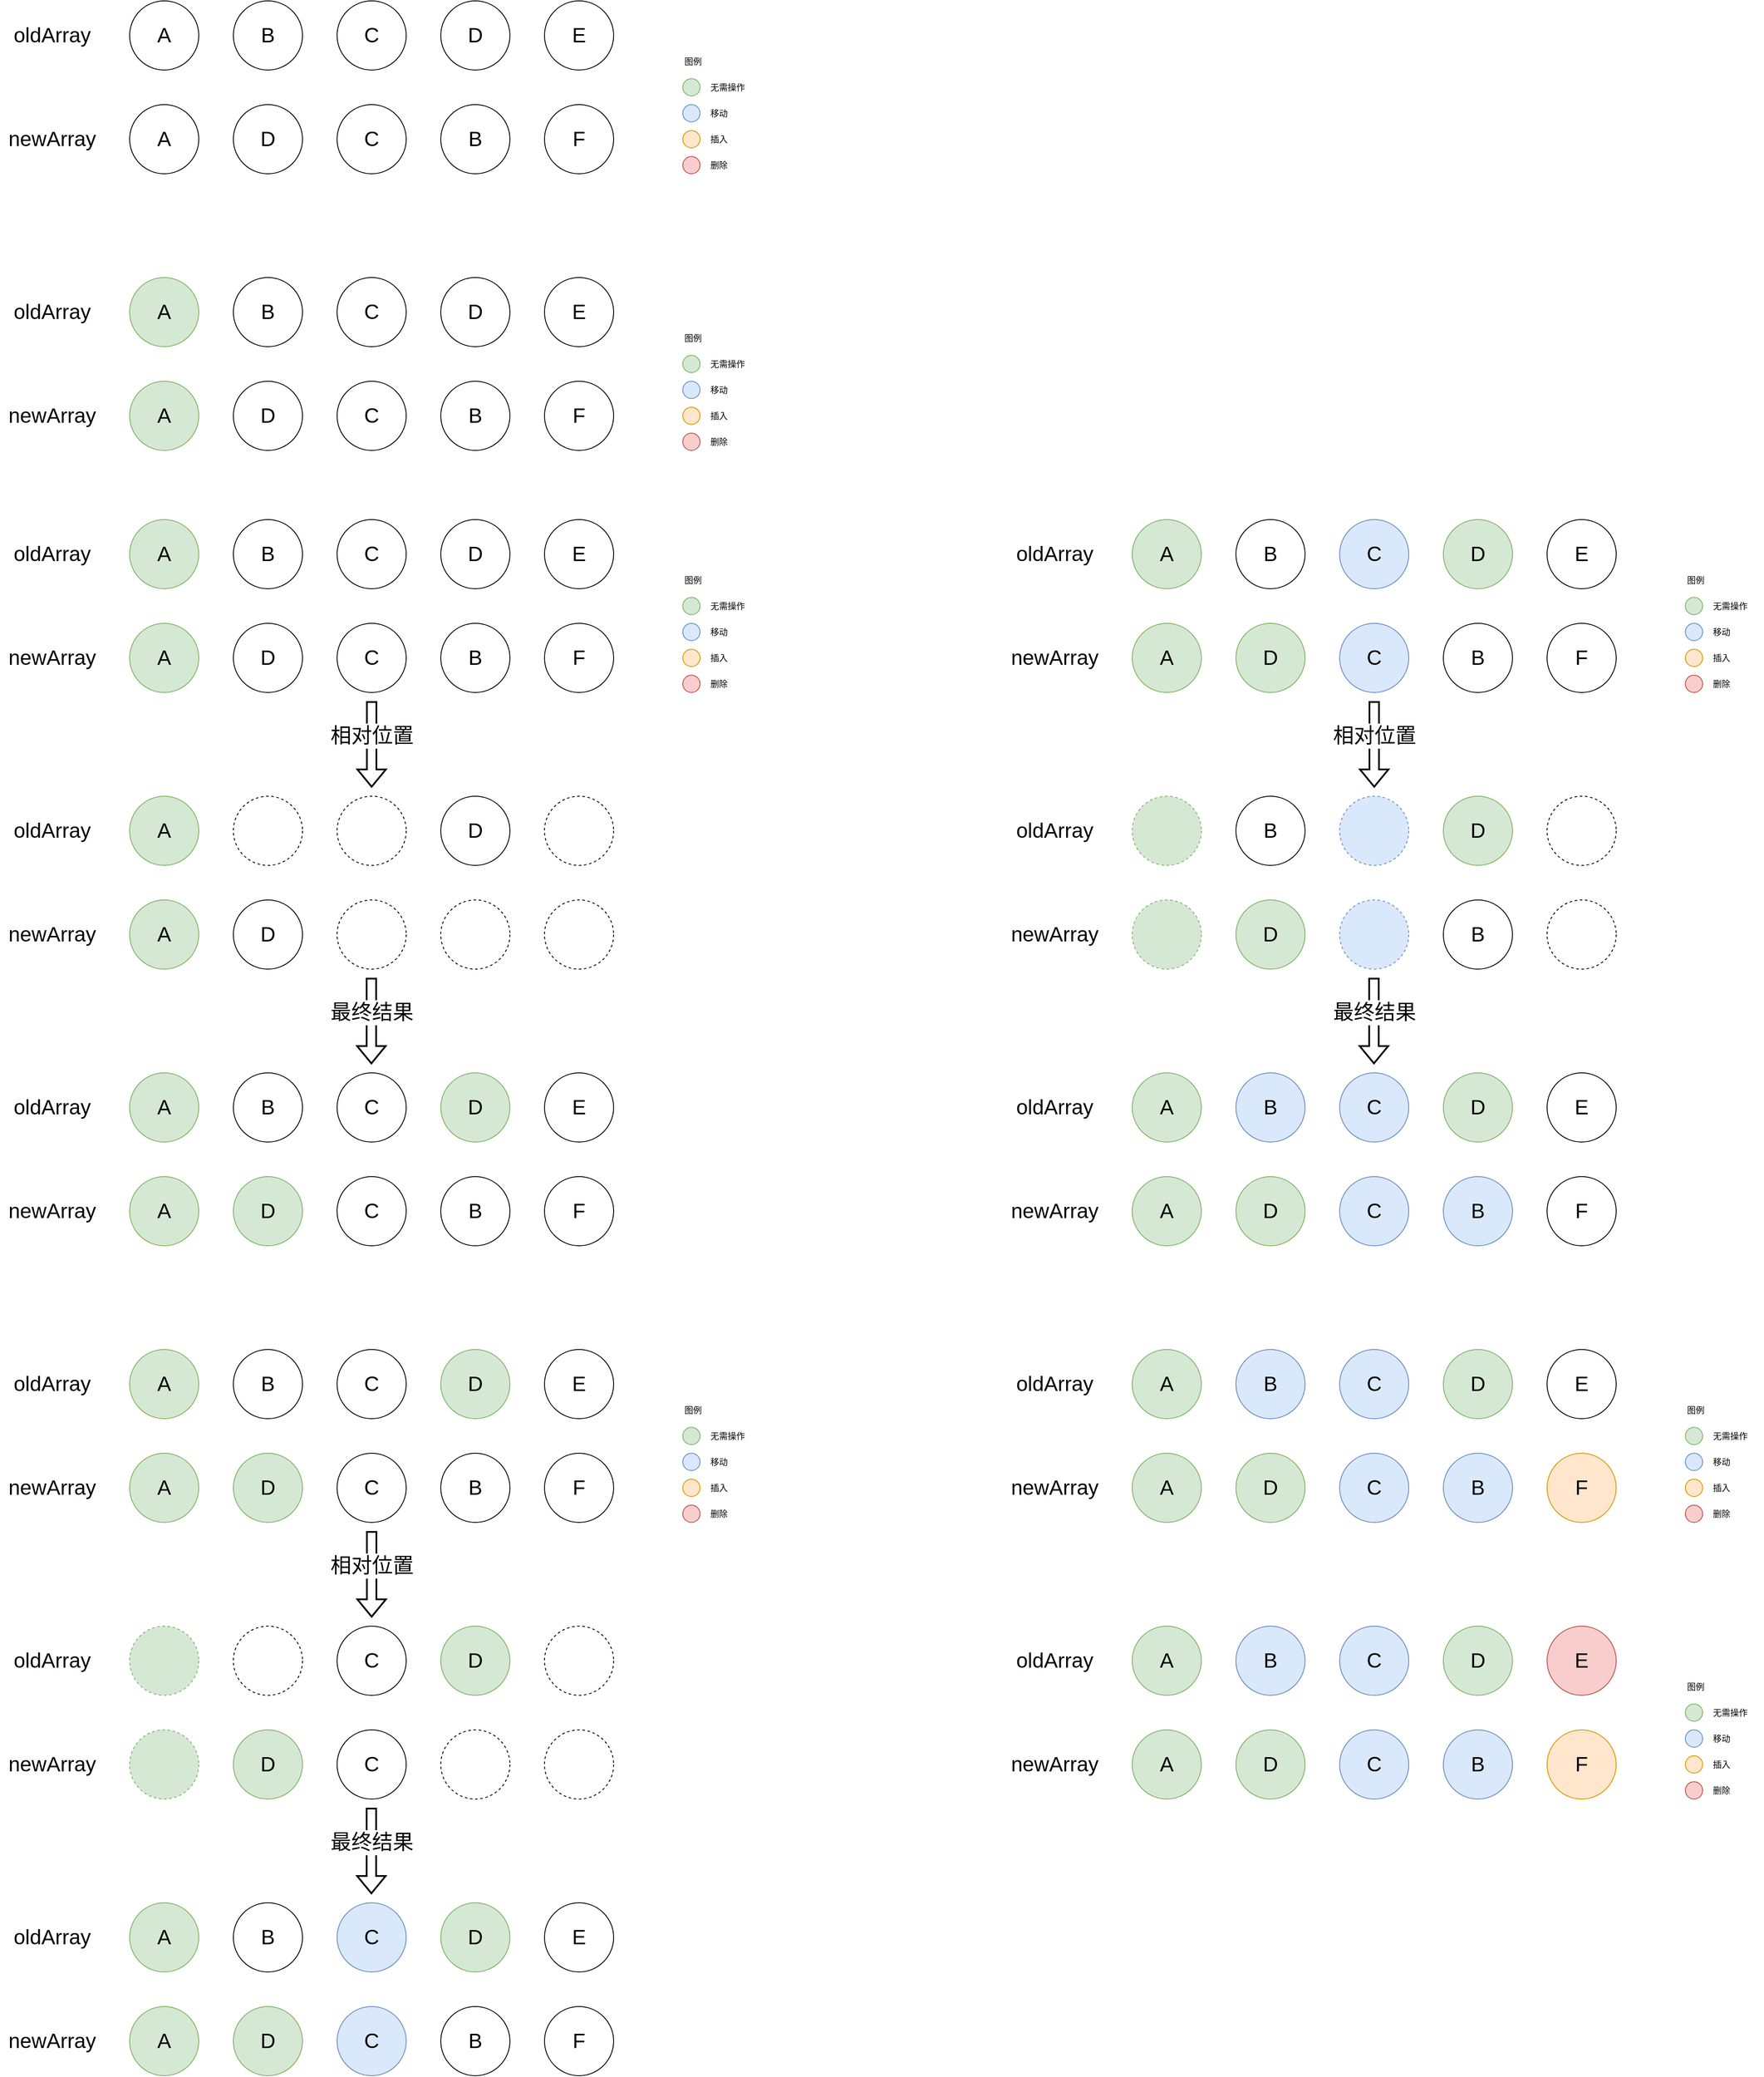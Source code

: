 <mxfile version="17.4.0" type="github">
  <diagram id="56rZmKUrKlHYK3YhyHMU" name="Page-1">
    <mxGraphModel dx="2156" dy="1389" grid="1" gridSize="10" guides="1" tooltips="1" connect="1" arrows="1" fold="1" page="1" pageScale="1" pageWidth="2339" pageHeight="3300" math="0" shadow="0">
      <root>
        <mxCell id="0" />
        <mxCell id="1" parent="0" />
        <mxCell id="DAJft8NeWxyAzrpdu8we-1" value="A" style="ellipse;whiteSpace=wrap;html=1;aspect=fixed;fontSize=24;" vertex="1" parent="1">
          <mxGeometry x="200" y="80" width="80" height="80" as="geometry" />
        </mxCell>
        <mxCell id="DAJft8NeWxyAzrpdu8we-7" value="B" style="ellipse;whiteSpace=wrap;html=1;aspect=fixed;fontSize=24;" vertex="1" parent="1">
          <mxGeometry x="320" y="80" width="80" height="80" as="geometry" />
        </mxCell>
        <mxCell id="DAJft8NeWxyAzrpdu8we-8" value="C" style="ellipse;whiteSpace=wrap;html=1;aspect=fixed;fontSize=24;" vertex="1" parent="1">
          <mxGeometry x="440" y="80" width="80" height="80" as="geometry" />
        </mxCell>
        <mxCell id="DAJft8NeWxyAzrpdu8we-9" value="D" style="ellipse;whiteSpace=wrap;html=1;aspect=fixed;fontSize=24;" vertex="1" parent="1">
          <mxGeometry x="560" y="80" width="80" height="80" as="geometry" />
        </mxCell>
        <mxCell id="DAJft8NeWxyAzrpdu8we-10" value="E" style="ellipse;whiteSpace=wrap;html=1;aspect=fixed;fontSize=24;" vertex="1" parent="1">
          <mxGeometry x="680" y="80" width="80" height="80" as="geometry" />
        </mxCell>
        <mxCell id="DAJft8NeWxyAzrpdu8we-18" value="A" style="ellipse;whiteSpace=wrap;html=1;aspect=fixed;fontSize=24;" vertex="1" parent="1">
          <mxGeometry x="200" y="200" width="80" height="80" as="geometry" />
        </mxCell>
        <mxCell id="DAJft8NeWxyAzrpdu8we-19" value="D" style="ellipse;whiteSpace=wrap;html=1;aspect=fixed;fontSize=24;" vertex="1" parent="1">
          <mxGeometry x="320" y="200" width="80" height="80" as="geometry" />
        </mxCell>
        <mxCell id="DAJft8NeWxyAzrpdu8we-20" value="C" style="ellipse;whiteSpace=wrap;html=1;aspect=fixed;fontSize=24;" vertex="1" parent="1">
          <mxGeometry x="440" y="200" width="80" height="80" as="geometry" />
        </mxCell>
        <mxCell id="DAJft8NeWxyAzrpdu8we-21" value="B" style="ellipse;whiteSpace=wrap;html=1;aspect=fixed;fontSize=24;" vertex="1" parent="1">
          <mxGeometry x="560" y="200" width="80" height="80" as="geometry" />
        </mxCell>
        <mxCell id="DAJft8NeWxyAzrpdu8we-22" value="F" style="ellipse;whiteSpace=wrap;html=1;aspect=fixed;fontSize=24;" vertex="1" parent="1">
          <mxGeometry x="680" y="200" width="80" height="80" as="geometry" />
        </mxCell>
        <mxCell id="DAJft8NeWxyAzrpdu8we-24" value="oldArray" style="text;html=1;align=center;verticalAlign=middle;resizable=0;points=[];autosize=1;strokeColor=none;fillColor=none;fontSize=24;" vertex="1" parent="1">
          <mxGeometry x="60" y="105" width="100" height="30" as="geometry" />
        </mxCell>
        <mxCell id="DAJft8NeWxyAzrpdu8we-26" value="newArray" style="text;html=1;align=center;verticalAlign=middle;resizable=0;points=[];autosize=1;strokeColor=none;fillColor=none;fontSize=24;" vertex="1" parent="1">
          <mxGeometry x="50" y="225" width="120" height="30" as="geometry" />
        </mxCell>
        <mxCell id="DAJft8NeWxyAzrpdu8we-54" value="" style="ellipse;whiteSpace=wrap;html=1;aspect=fixed;fontSize=24;fillColor=#d5e8d4;strokeColor=#82b366;" vertex="1" parent="1">
          <mxGeometry x="840" y="170" width="20" height="20" as="geometry" />
        </mxCell>
        <mxCell id="DAJft8NeWxyAzrpdu8we-55" value="&lt;font style=&quot;font-size: 10px&quot;&gt;无需操作&lt;/font&gt;" style="text;html=1;align=left;verticalAlign=middle;resizable=0;points=[];autosize=1;strokeColor=none;fillColor=none;fontSize=10;" vertex="1" parent="1">
          <mxGeometry x="870" y="170" width="60" height="20" as="geometry" />
        </mxCell>
        <mxCell id="DAJft8NeWxyAzrpdu8we-68" value="" style="ellipse;whiteSpace=wrap;html=1;aspect=fixed;fontSize=24;fillColor=#dae8fc;strokeColor=#6c8ebf;" vertex="1" parent="1">
          <mxGeometry x="840" y="200" width="20" height="20" as="geometry" />
        </mxCell>
        <mxCell id="DAJft8NeWxyAzrpdu8we-69" value="&lt;font style=&quot;font-size: 10px&quot;&gt;移动&lt;/font&gt;" style="text;html=1;align=left;verticalAlign=middle;resizable=0;points=[];autosize=1;strokeColor=none;fillColor=none;fontSize=10;" vertex="1" parent="1">
          <mxGeometry x="870" y="200" width="40" height="20" as="geometry" />
        </mxCell>
        <mxCell id="DAJft8NeWxyAzrpdu8we-74" value="" style="ellipse;whiteSpace=wrap;html=1;aspect=fixed;fontSize=24;fillColor=#f8cecc;strokeColor=#b85450;" vertex="1" parent="1">
          <mxGeometry x="840" y="260" width="20" height="20" as="geometry" />
        </mxCell>
        <mxCell id="DAJft8NeWxyAzrpdu8we-75" value="&lt;font style=&quot;font-size: 10px&quot;&gt;删除&lt;/font&gt;" style="text;html=1;align=left;verticalAlign=middle;resizable=0;points=[];autosize=1;strokeColor=none;fillColor=none;fontSize=10;" vertex="1" parent="1">
          <mxGeometry x="870" y="260" width="40" height="20" as="geometry" />
        </mxCell>
        <mxCell id="DAJft8NeWxyAzrpdu8we-77" value="&lt;font style=&quot;font-size: 10px&quot;&gt;图例&lt;/font&gt;" style="text;html=1;align=left;verticalAlign=middle;resizable=0;points=[];autosize=1;strokeColor=none;fillColor=none;fontSize=10;" vertex="1" parent="1">
          <mxGeometry x="840" y="140" width="40" height="20" as="geometry" />
        </mxCell>
        <mxCell id="DAJft8NeWxyAzrpdu8we-318" value="" style="ellipse;whiteSpace=wrap;html=1;aspect=fixed;fontSize=24;fillColor=#ffe6cc;strokeColor=#d79b00;" vertex="1" parent="1">
          <mxGeometry x="840" y="230" width="20" height="20" as="geometry" />
        </mxCell>
        <mxCell id="DAJft8NeWxyAzrpdu8we-319" value="插入" style="text;html=1;align=left;verticalAlign=middle;resizable=0;points=[];autosize=1;fontSize=10;" vertex="1" parent="1">
          <mxGeometry x="870" y="230" width="40" height="20" as="geometry" />
        </mxCell>
        <mxCell id="DAJft8NeWxyAzrpdu8we-320" value="A" style="ellipse;whiteSpace=wrap;html=1;aspect=fixed;fontSize=24;fillColor=#d5e8d4;strokeColor=#82b366;" vertex="1" parent="1">
          <mxGeometry x="200" y="400" width="80" height="80" as="geometry" />
        </mxCell>
        <mxCell id="DAJft8NeWxyAzrpdu8we-321" value="B" style="ellipse;whiteSpace=wrap;html=1;aspect=fixed;fontSize=24;" vertex="1" parent="1">
          <mxGeometry x="320" y="400" width="80" height="80" as="geometry" />
        </mxCell>
        <mxCell id="DAJft8NeWxyAzrpdu8we-322" value="C" style="ellipse;whiteSpace=wrap;html=1;aspect=fixed;fontSize=24;" vertex="1" parent="1">
          <mxGeometry x="440" y="400" width="80" height="80" as="geometry" />
        </mxCell>
        <mxCell id="DAJft8NeWxyAzrpdu8we-323" value="D" style="ellipse;whiteSpace=wrap;html=1;aspect=fixed;fontSize=24;" vertex="1" parent="1">
          <mxGeometry x="560" y="400" width="80" height="80" as="geometry" />
        </mxCell>
        <mxCell id="DAJft8NeWxyAzrpdu8we-324" value="E" style="ellipse;whiteSpace=wrap;html=1;aspect=fixed;fontSize=24;" vertex="1" parent="1">
          <mxGeometry x="680" y="400" width="80" height="80" as="geometry" />
        </mxCell>
        <mxCell id="DAJft8NeWxyAzrpdu8we-325" value="A" style="ellipse;whiteSpace=wrap;html=1;aspect=fixed;fontSize=24;fillColor=#d5e8d4;strokeColor=#82b366;" vertex="1" parent="1">
          <mxGeometry x="200" y="520" width="80" height="80" as="geometry" />
        </mxCell>
        <mxCell id="DAJft8NeWxyAzrpdu8we-326" value="D" style="ellipse;whiteSpace=wrap;html=1;aspect=fixed;fontSize=24;" vertex="1" parent="1">
          <mxGeometry x="320" y="520" width="80" height="80" as="geometry" />
        </mxCell>
        <mxCell id="DAJft8NeWxyAzrpdu8we-327" value="C" style="ellipse;whiteSpace=wrap;html=1;aspect=fixed;fontSize=24;" vertex="1" parent="1">
          <mxGeometry x="440" y="520" width="80" height="80" as="geometry" />
        </mxCell>
        <mxCell id="DAJft8NeWxyAzrpdu8we-328" value="B" style="ellipse;whiteSpace=wrap;html=1;aspect=fixed;fontSize=24;" vertex="1" parent="1">
          <mxGeometry x="560" y="520" width="80" height="80" as="geometry" />
        </mxCell>
        <mxCell id="DAJft8NeWxyAzrpdu8we-329" value="F" style="ellipse;whiteSpace=wrap;html=1;aspect=fixed;fontSize=24;" vertex="1" parent="1">
          <mxGeometry x="680" y="520" width="80" height="80" as="geometry" />
        </mxCell>
        <mxCell id="DAJft8NeWxyAzrpdu8we-330" value="oldArray" style="text;html=1;align=center;verticalAlign=middle;resizable=0;points=[];autosize=1;strokeColor=none;fillColor=none;fontSize=24;" vertex="1" parent="1">
          <mxGeometry x="60" y="425" width="100" height="30" as="geometry" />
        </mxCell>
        <mxCell id="DAJft8NeWxyAzrpdu8we-331" value="newArray" style="text;html=1;align=center;verticalAlign=middle;resizable=0;points=[];autosize=1;strokeColor=none;fillColor=none;fontSize=24;" vertex="1" parent="1">
          <mxGeometry x="50" y="545" width="120" height="30" as="geometry" />
        </mxCell>
        <mxCell id="DAJft8NeWxyAzrpdu8we-332" value="" style="ellipse;whiteSpace=wrap;html=1;aspect=fixed;fontSize=24;fillColor=#d5e8d4;strokeColor=#82b366;" vertex="1" parent="1">
          <mxGeometry x="840" y="490" width="20" height="20" as="geometry" />
        </mxCell>
        <mxCell id="DAJft8NeWxyAzrpdu8we-333" value="&lt;font style=&quot;font-size: 10px&quot;&gt;无需操作&lt;/font&gt;" style="text;html=1;align=left;verticalAlign=middle;resizable=0;points=[];autosize=1;strokeColor=none;fillColor=none;fontSize=10;" vertex="1" parent="1">
          <mxGeometry x="870" y="490" width="60" height="20" as="geometry" />
        </mxCell>
        <mxCell id="DAJft8NeWxyAzrpdu8we-334" value="" style="ellipse;whiteSpace=wrap;html=1;aspect=fixed;fontSize=24;fillColor=#dae8fc;strokeColor=#6c8ebf;" vertex="1" parent="1">
          <mxGeometry x="840" y="520" width="20" height="20" as="geometry" />
        </mxCell>
        <mxCell id="DAJft8NeWxyAzrpdu8we-335" value="&lt;font style=&quot;font-size: 10px&quot;&gt;移动&lt;/font&gt;" style="text;html=1;align=left;verticalAlign=middle;resizable=0;points=[];autosize=1;strokeColor=none;fillColor=none;fontSize=10;" vertex="1" parent="1">
          <mxGeometry x="870" y="520" width="40" height="20" as="geometry" />
        </mxCell>
        <mxCell id="DAJft8NeWxyAzrpdu8we-336" value="" style="ellipse;whiteSpace=wrap;html=1;aspect=fixed;fontSize=24;fillColor=#f8cecc;strokeColor=#b85450;" vertex="1" parent="1">
          <mxGeometry x="840" y="580" width="20" height="20" as="geometry" />
        </mxCell>
        <mxCell id="DAJft8NeWxyAzrpdu8we-337" value="&lt;font style=&quot;font-size: 10px&quot;&gt;删除&lt;/font&gt;" style="text;html=1;align=left;verticalAlign=middle;resizable=0;points=[];autosize=1;strokeColor=none;fillColor=none;fontSize=10;" vertex="1" parent="1">
          <mxGeometry x="870" y="580" width="40" height="20" as="geometry" />
        </mxCell>
        <mxCell id="DAJft8NeWxyAzrpdu8we-338" value="&lt;font style=&quot;font-size: 10px&quot;&gt;图例&lt;/font&gt;" style="text;html=1;align=left;verticalAlign=middle;resizable=0;points=[];autosize=1;strokeColor=none;fillColor=none;fontSize=10;" vertex="1" parent="1">
          <mxGeometry x="840" y="460" width="40" height="20" as="geometry" />
        </mxCell>
        <mxCell id="DAJft8NeWxyAzrpdu8we-339" value="" style="ellipse;whiteSpace=wrap;html=1;aspect=fixed;fontSize=24;fillColor=#ffe6cc;strokeColor=#d79b00;" vertex="1" parent="1">
          <mxGeometry x="840" y="550" width="20" height="20" as="geometry" />
        </mxCell>
        <mxCell id="DAJft8NeWxyAzrpdu8we-340" value="插入" style="text;html=1;align=left;verticalAlign=middle;resizable=0;points=[];autosize=1;fontSize=10;" vertex="1" parent="1">
          <mxGeometry x="870" y="550" width="40" height="20" as="geometry" />
        </mxCell>
        <mxCell id="DAJft8NeWxyAzrpdu8we-341" value="A" style="ellipse;whiteSpace=wrap;html=1;aspect=fixed;fontSize=24;fillColor=#d5e8d4;strokeColor=#82b366;" vertex="1" parent="1">
          <mxGeometry x="200" y="680" width="80" height="80" as="geometry" />
        </mxCell>
        <mxCell id="DAJft8NeWxyAzrpdu8we-342" value="B" style="ellipse;whiteSpace=wrap;html=1;aspect=fixed;fontSize=24;" vertex="1" parent="1">
          <mxGeometry x="320" y="680" width="80" height="80" as="geometry" />
        </mxCell>
        <mxCell id="DAJft8NeWxyAzrpdu8we-343" value="C" style="ellipse;whiteSpace=wrap;html=1;aspect=fixed;fontSize=24;" vertex="1" parent="1">
          <mxGeometry x="440" y="680" width="80" height="80" as="geometry" />
        </mxCell>
        <mxCell id="DAJft8NeWxyAzrpdu8we-344" value="D" style="ellipse;whiteSpace=wrap;html=1;aspect=fixed;fontSize=24;" vertex="1" parent="1">
          <mxGeometry x="560" y="680" width="80" height="80" as="geometry" />
        </mxCell>
        <mxCell id="DAJft8NeWxyAzrpdu8we-345" value="E" style="ellipse;whiteSpace=wrap;html=1;aspect=fixed;fontSize=24;" vertex="1" parent="1">
          <mxGeometry x="680" y="680" width="80" height="80" as="geometry" />
        </mxCell>
        <mxCell id="DAJft8NeWxyAzrpdu8we-346" value="A" style="ellipse;whiteSpace=wrap;html=1;aspect=fixed;fontSize=24;fillColor=#d5e8d4;strokeColor=#82b366;" vertex="1" parent="1">
          <mxGeometry x="200" y="800" width="80" height="80" as="geometry" />
        </mxCell>
        <mxCell id="DAJft8NeWxyAzrpdu8we-347" value="D" style="ellipse;whiteSpace=wrap;html=1;aspect=fixed;fontSize=24;" vertex="1" parent="1">
          <mxGeometry x="320" y="800" width="80" height="80" as="geometry" />
        </mxCell>
        <mxCell id="DAJft8NeWxyAzrpdu8we-348" value="C" style="ellipse;whiteSpace=wrap;html=1;aspect=fixed;fontSize=24;" vertex="1" parent="1">
          <mxGeometry x="440" y="800" width="80" height="80" as="geometry" />
        </mxCell>
        <mxCell id="DAJft8NeWxyAzrpdu8we-349" value="B" style="ellipse;whiteSpace=wrap;html=1;aspect=fixed;fontSize=24;" vertex="1" parent="1">
          <mxGeometry x="560" y="800" width="80" height="80" as="geometry" />
        </mxCell>
        <mxCell id="DAJft8NeWxyAzrpdu8we-350" value="F" style="ellipse;whiteSpace=wrap;html=1;aspect=fixed;fontSize=24;" vertex="1" parent="1">
          <mxGeometry x="680" y="800" width="80" height="80" as="geometry" />
        </mxCell>
        <mxCell id="DAJft8NeWxyAzrpdu8we-351" value="oldArray" style="text;html=1;align=center;verticalAlign=middle;resizable=0;points=[];autosize=1;strokeColor=none;fillColor=none;fontSize=24;" vertex="1" parent="1">
          <mxGeometry x="60" y="705" width="100" height="30" as="geometry" />
        </mxCell>
        <mxCell id="DAJft8NeWxyAzrpdu8we-352" value="newArray" style="text;html=1;align=center;verticalAlign=middle;resizable=0;points=[];autosize=1;strokeColor=none;fillColor=none;fontSize=24;" vertex="1" parent="1">
          <mxGeometry x="50" y="825" width="120" height="30" as="geometry" />
        </mxCell>
        <mxCell id="DAJft8NeWxyAzrpdu8we-353" value="" style="ellipse;whiteSpace=wrap;html=1;aspect=fixed;fontSize=24;fillColor=#d5e8d4;strokeColor=#82b366;" vertex="1" parent="1">
          <mxGeometry x="840" y="770" width="20" height="20" as="geometry" />
        </mxCell>
        <mxCell id="DAJft8NeWxyAzrpdu8we-354" value="&lt;font style=&quot;font-size: 10px&quot;&gt;无需操作&lt;/font&gt;" style="text;html=1;align=left;verticalAlign=middle;resizable=0;points=[];autosize=1;strokeColor=none;fillColor=none;fontSize=10;" vertex="1" parent="1">
          <mxGeometry x="870" y="770" width="60" height="20" as="geometry" />
        </mxCell>
        <mxCell id="DAJft8NeWxyAzrpdu8we-355" value="" style="ellipse;whiteSpace=wrap;html=1;aspect=fixed;fontSize=24;fillColor=#dae8fc;strokeColor=#6c8ebf;" vertex="1" parent="1">
          <mxGeometry x="840" y="800" width="20" height="20" as="geometry" />
        </mxCell>
        <mxCell id="DAJft8NeWxyAzrpdu8we-356" value="&lt;font style=&quot;font-size: 10px&quot;&gt;移动&lt;/font&gt;" style="text;html=1;align=left;verticalAlign=middle;resizable=0;points=[];autosize=1;strokeColor=none;fillColor=none;fontSize=10;" vertex="1" parent="1">
          <mxGeometry x="870" y="800" width="40" height="20" as="geometry" />
        </mxCell>
        <mxCell id="DAJft8NeWxyAzrpdu8we-357" value="" style="ellipse;whiteSpace=wrap;html=1;aspect=fixed;fontSize=24;fillColor=#f8cecc;strokeColor=#b85450;" vertex="1" parent="1">
          <mxGeometry x="840" y="860" width="20" height="20" as="geometry" />
        </mxCell>
        <mxCell id="DAJft8NeWxyAzrpdu8we-358" value="&lt;font style=&quot;font-size: 10px&quot;&gt;删除&lt;/font&gt;" style="text;html=1;align=left;verticalAlign=middle;resizable=0;points=[];autosize=1;strokeColor=none;fillColor=none;fontSize=10;" vertex="1" parent="1">
          <mxGeometry x="870" y="860" width="40" height="20" as="geometry" />
        </mxCell>
        <mxCell id="DAJft8NeWxyAzrpdu8we-359" value="&lt;font style=&quot;font-size: 10px&quot;&gt;图例&lt;/font&gt;" style="text;html=1;align=left;verticalAlign=middle;resizable=0;points=[];autosize=1;strokeColor=none;fillColor=none;fontSize=10;" vertex="1" parent="1">
          <mxGeometry x="840" y="740" width="40" height="20" as="geometry" />
        </mxCell>
        <mxCell id="DAJft8NeWxyAzrpdu8we-360" value="" style="ellipse;whiteSpace=wrap;html=1;aspect=fixed;fontSize=24;fillColor=#ffe6cc;strokeColor=#d79b00;" vertex="1" parent="1">
          <mxGeometry x="840" y="830" width="20" height="20" as="geometry" />
        </mxCell>
        <mxCell id="DAJft8NeWxyAzrpdu8we-361" value="插入" style="text;html=1;align=left;verticalAlign=middle;resizable=0;points=[];autosize=1;fontSize=10;" vertex="1" parent="1">
          <mxGeometry x="870" y="830" width="40" height="20" as="geometry" />
        </mxCell>
        <mxCell id="DAJft8NeWxyAzrpdu8we-362" value="A" style="ellipse;whiteSpace=wrap;html=1;aspect=fixed;fontSize=24;fillColor=#d5e8d4;strokeColor=#82b366;" vertex="1" parent="1">
          <mxGeometry x="200" y="1000" width="80" height="80" as="geometry" />
        </mxCell>
        <mxCell id="DAJft8NeWxyAzrpdu8we-363" value="" style="ellipse;whiteSpace=wrap;html=1;aspect=fixed;fontSize=24;dashed=1;" vertex="1" parent="1">
          <mxGeometry x="320" y="1000" width="80" height="80" as="geometry" />
        </mxCell>
        <mxCell id="DAJft8NeWxyAzrpdu8we-364" value="" style="ellipse;whiteSpace=wrap;html=1;aspect=fixed;fontSize=24;dashed=1;" vertex="1" parent="1">
          <mxGeometry x="440" y="1000" width="80" height="80" as="geometry" />
        </mxCell>
        <mxCell id="DAJft8NeWxyAzrpdu8we-365" value="D" style="ellipse;whiteSpace=wrap;html=1;aspect=fixed;fontSize=24;" vertex="1" parent="1">
          <mxGeometry x="560" y="1000" width="80" height="80" as="geometry" />
        </mxCell>
        <mxCell id="DAJft8NeWxyAzrpdu8we-366" value="" style="ellipse;whiteSpace=wrap;html=1;aspect=fixed;fontSize=24;dashed=1;" vertex="1" parent="1">
          <mxGeometry x="680" y="1000" width="80" height="80" as="geometry" />
        </mxCell>
        <mxCell id="DAJft8NeWxyAzrpdu8we-367" value="A" style="ellipse;whiteSpace=wrap;html=1;aspect=fixed;fontSize=24;fillColor=#d5e8d4;strokeColor=#82b366;" vertex="1" parent="1">
          <mxGeometry x="200" y="1120" width="80" height="80" as="geometry" />
        </mxCell>
        <mxCell id="DAJft8NeWxyAzrpdu8we-368" value="D" style="ellipse;whiteSpace=wrap;html=1;aspect=fixed;fontSize=24;" vertex="1" parent="1">
          <mxGeometry x="320" y="1120" width="80" height="80" as="geometry" />
        </mxCell>
        <mxCell id="DAJft8NeWxyAzrpdu8we-369" value="" style="ellipse;whiteSpace=wrap;html=1;aspect=fixed;fontSize=24;dashed=1;" vertex="1" parent="1">
          <mxGeometry x="440" y="1120" width="80" height="80" as="geometry" />
        </mxCell>
        <mxCell id="DAJft8NeWxyAzrpdu8we-370" value="" style="ellipse;whiteSpace=wrap;html=1;aspect=fixed;fontSize=24;dashed=1;" vertex="1" parent="1">
          <mxGeometry x="560" y="1120" width="80" height="80" as="geometry" />
        </mxCell>
        <mxCell id="DAJft8NeWxyAzrpdu8we-371" value="" style="ellipse;whiteSpace=wrap;html=1;aspect=fixed;fontSize=24;dashed=1;" vertex="1" parent="1">
          <mxGeometry x="680" y="1120" width="80" height="80" as="geometry" />
        </mxCell>
        <mxCell id="DAJft8NeWxyAzrpdu8we-372" value="oldArray" style="text;html=1;align=center;verticalAlign=middle;resizable=0;points=[];autosize=1;strokeColor=none;fillColor=none;fontSize=24;" vertex="1" parent="1">
          <mxGeometry x="60" y="1025" width="100" height="30" as="geometry" />
        </mxCell>
        <mxCell id="DAJft8NeWxyAzrpdu8we-373" value="newArray" style="text;html=1;align=center;verticalAlign=middle;resizable=0;points=[];autosize=1;strokeColor=none;fillColor=none;fontSize=24;" vertex="1" parent="1">
          <mxGeometry x="50" y="1145" width="120" height="30" as="geometry" />
        </mxCell>
        <mxCell id="DAJft8NeWxyAzrpdu8we-374" value="A" style="ellipse;whiteSpace=wrap;html=1;aspect=fixed;fontSize=24;fillColor=#d5e8d4;strokeColor=#82b366;" vertex="1" parent="1">
          <mxGeometry x="200" y="1320" width="80" height="80" as="geometry" />
        </mxCell>
        <mxCell id="DAJft8NeWxyAzrpdu8we-375" value="B" style="ellipse;whiteSpace=wrap;html=1;aspect=fixed;fontSize=24;" vertex="1" parent="1">
          <mxGeometry x="320" y="1320" width="80" height="80" as="geometry" />
        </mxCell>
        <mxCell id="DAJft8NeWxyAzrpdu8we-376" value="C" style="ellipse;whiteSpace=wrap;html=1;aspect=fixed;fontSize=24;" vertex="1" parent="1">
          <mxGeometry x="440" y="1320" width="80" height="80" as="geometry" />
        </mxCell>
        <mxCell id="DAJft8NeWxyAzrpdu8we-377" value="D" style="ellipse;whiteSpace=wrap;html=1;aspect=fixed;fontSize=24;fillColor=#d5e8d4;strokeColor=#82b366;" vertex="1" parent="1">
          <mxGeometry x="560" y="1320" width="80" height="80" as="geometry" />
        </mxCell>
        <mxCell id="DAJft8NeWxyAzrpdu8we-378" value="E" style="ellipse;whiteSpace=wrap;html=1;aspect=fixed;fontSize=24;" vertex="1" parent="1">
          <mxGeometry x="680" y="1320" width="80" height="80" as="geometry" />
        </mxCell>
        <mxCell id="DAJft8NeWxyAzrpdu8we-379" value="A" style="ellipse;whiteSpace=wrap;html=1;aspect=fixed;fontSize=24;fillColor=#d5e8d4;strokeColor=#82b366;" vertex="1" parent="1">
          <mxGeometry x="200" y="1440" width="80" height="80" as="geometry" />
        </mxCell>
        <mxCell id="DAJft8NeWxyAzrpdu8we-380" value="D" style="ellipse;whiteSpace=wrap;html=1;aspect=fixed;fontSize=24;fillColor=#d5e8d4;strokeColor=#82b366;" vertex="1" parent="1">
          <mxGeometry x="320" y="1440" width="80" height="80" as="geometry" />
        </mxCell>
        <mxCell id="DAJft8NeWxyAzrpdu8we-381" value="C" style="ellipse;whiteSpace=wrap;html=1;aspect=fixed;fontSize=24;" vertex="1" parent="1">
          <mxGeometry x="440" y="1440" width="80" height="80" as="geometry" />
        </mxCell>
        <mxCell id="DAJft8NeWxyAzrpdu8we-382" value="B" style="ellipse;whiteSpace=wrap;html=1;aspect=fixed;fontSize=24;" vertex="1" parent="1">
          <mxGeometry x="560" y="1440" width="80" height="80" as="geometry" />
        </mxCell>
        <mxCell id="DAJft8NeWxyAzrpdu8we-383" value="F" style="ellipse;whiteSpace=wrap;html=1;aspect=fixed;fontSize=24;" vertex="1" parent="1">
          <mxGeometry x="680" y="1440" width="80" height="80" as="geometry" />
        </mxCell>
        <mxCell id="DAJft8NeWxyAzrpdu8we-384" value="oldArray" style="text;html=1;align=center;verticalAlign=middle;resizable=0;points=[];autosize=1;strokeColor=none;fillColor=none;fontSize=24;" vertex="1" parent="1">
          <mxGeometry x="60" y="1345" width="100" height="30" as="geometry" />
        </mxCell>
        <mxCell id="DAJft8NeWxyAzrpdu8we-385" value="newArray" style="text;html=1;align=center;verticalAlign=middle;resizable=0;points=[];autosize=1;strokeColor=none;fillColor=none;fontSize=24;" vertex="1" parent="1">
          <mxGeometry x="50" y="1465" width="120" height="30" as="geometry" />
        </mxCell>
        <mxCell id="DAJft8NeWxyAzrpdu8we-386" value="" style="shape=flexArrow;endArrow=classic;html=1;rounded=0;fontSize=10;strokeWidth=2;verticalAlign=middle;" edge="1" parent="1">
          <mxGeometry width="50" height="50" relative="1" as="geometry">
            <mxPoint x="480" y="890" as="sourcePoint" />
            <mxPoint x="480" y="990" as="targetPoint" />
          </mxGeometry>
        </mxCell>
        <mxCell id="DAJft8NeWxyAzrpdu8we-391" value="相对位置" style="edgeLabel;html=1;align=center;verticalAlign=middle;resizable=0;points=[];fontSize=24;" vertex="1" connectable="0" parent="DAJft8NeWxyAzrpdu8we-386">
          <mxGeometry x="-0.211" y="-3" relative="1" as="geometry">
            <mxPoint x="3" as="offset" />
          </mxGeometry>
        </mxCell>
        <mxCell id="DAJft8NeWxyAzrpdu8we-395" value="" style="shape=flexArrow;endArrow=classic;html=1;rounded=0;fontSize=10;strokeWidth=2;verticalAlign=middle;" edge="1" parent="1">
          <mxGeometry width="50" height="50" relative="1" as="geometry">
            <mxPoint x="479.7" y="1210" as="sourcePoint" />
            <mxPoint x="479.7" y="1310" as="targetPoint" />
          </mxGeometry>
        </mxCell>
        <mxCell id="DAJft8NeWxyAzrpdu8we-396" value="最终结果" style="edgeLabel;html=1;align=center;verticalAlign=middle;resizable=0;points=[];fontSize=24;" vertex="1" connectable="0" parent="DAJft8NeWxyAzrpdu8we-395">
          <mxGeometry x="-0.211" y="-3" relative="1" as="geometry">
            <mxPoint x="3" as="offset" />
          </mxGeometry>
        </mxCell>
        <mxCell id="DAJft8NeWxyAzrpdu8we-399" value="A" style="ellipse;whiteSpace=wrap;html=1;aspect=fixed;fontSize=24;fillColor=#d5e8d4;strokeColor=#82b366;" vertex="1" parent="1">
          <mxGeometry x="200" y="1640" width="80" height="80" as="geometry" />
        </mxCell>
        <mxCell id="DAJft8NeWxyAzrpdu8we-400" value="B" style="ellipse;whiteSpace=wrap;html=1;aspect=fixed;fontSize=24;" vertex="1" parent="1">
          <mxGeometry x="320" y="1640" width="80" height="80" as="geometry" />
        </mxCell>
        <mxCell id="DAJft8NeWxyAzrpdu8we-401" value="C" style="ellipse;whiteSpace=wrap;html=1;aspect=fixed;fontSize=24;" vertex="1" parent="1">
          <mxGeometry x="440" y="1640" width="80" height="80" as="geometry" />
        </mxCell>
        <mxCell id="DAJft8NeWxyAzrpdu8we-402" value="D" style="ellipse;whiteSpace=wrap;html=1;aspect=fixed;fontSize=24;fillColor=#d5e8d4;strokeColor=#82b366;" vertex="1" parent="1">
          <mxGeometry x="560" y="1640" width="80" height="80" as="geometry" />
        </mxCell>
        <mxCell id="DAJft8NeWxyAzrpdu8we-403" value="E" style="ellipse;whiteSpace=wrap;html=1;aspect=fixed;fontSize=24;" vertex="1" parent="1">
          <mxGeometry x="680" y="1640" width="80" height="80" as="geometry" />
        </mxCell>
        <mxCell id="DAJft8NeWxyAzrpdu8we-404" value="A" style="ellipse;whiteSpace=wrap;html=1;aspect=fixed;fontSize=24;fillColor=#d5e8d4;strokeColor=#82b366;" vertex="1" parent="1">
          <mxGeometry x="200" y="1760" width="80" height="80" as="geometry" />
        </mxCell>
        <mxCell id="DAJft8NeWxyAzrpdu8we-405" value="D" style="ellipse;whiteSpace=wrap;html=1;aspect=fixed;fontSize=24;fillColor=#d5e8d4;strokeColor=#82b366;" vertex="1" parent="1">
          <mxGeometry x="320" y="1760" width="80" height="80" as="geometry" />
        </mxCell>
        <mxCell id="DAJft8NeWxyAzrpdu8we-406" value="C" style="ellipse;whiteSpace=wrap;html=1;aspect=fixed;fontSize=24;" vertex="1" parent="1">
          <mxGeometry x="440" y="1760" width="80" height="80" as="geometry" />
        </mxCell>
        <mxCell id="DAJft8NeWxyAzrpdu8we-407" value="B" style="ellipse;whiteSpace=wrap;html=1;aspect=fixed;fontSize=24;" vertex="1" parent="1">
          <mxGeometry x="560" y="1760" width="80" height="80" as="geometry" />
        </mxCell>
        <mxCell id="DAJft8NeWxyAzrpdu8we-408" value="F" style="ellipse;whiteSpace=wrap;html=1;aspect=fixed;fontSize=24;" vertex="1" parent="1">
          <mxGeometry x="680" y="1760" width="80" height="80" as="geometry" />
        </mxCell>
        <mxCell id="DAJft8NeWxyAzrpdu8we-409" value="oldArray" style="text;html=1;align=center;verticalAlign=middle;resizable=0;points=[];autosize=1;strokeColor=none;fillColor=none;fontSize=24;" vertex="1" parent="1">
          <mxGeometry x="60" y="1665" width="100" height="30" as="geometry" />
        </mxCell>
        <mxCell id="DAJft8NeWxyAzrpdu8we-410" value="newArray" style="text;html=1;align=center;verticalAlign=middle;resizable=0;points=[];autosize=1;strokeColor=none;fillColor=none;fontSize=24;" vertex="1" parent="1">
          <mxGeometry x="50" y="1785" width="120" height="30" as="geometry" />
        </mxCell>
        <mxCell id="DAJft8NeWxyAzrpdu8we-411" value="" style="ellipse;whiteSpace=wrap;html=1;aspect=fixed;fontSize=24;fillColor=#d5e8d4;strokeColor=#82b366;" vertex="1" parent="1">
          <mxGeometry x="840" y="1730" width="20" height="20" as="geometry" />
        </mxCell>
        <mxCell id="DAJft8NeWxyAzrpdu8we-412" value="&lt;font style=&quot;font-size: 10px&quot;&gt;无需操作&lt;/font&gt;" style="text;html=1;align=left;verticalAlign=middle;resizable=0;points=[];autosize=1;strokeColor=none;fillColor=none;fontSize=10;" vertex="1" parent="1">
          <mxGeometry x="870" y="1730" width="60" height="20" as="geometry" />
        </mxCell>
        <mxCell id="DAJft8NeWxyAzrpdu8we-413" value="" style="ellipse;whiteSpace=wrap;html=1;aspect=fixed;fontSize=24;fillColor=#dae8fc;strokeColor=#6c8ebf;" vertex="1" parent="1">
          <mxGeometry x="840" y="1760" width="20" height="20" as="geometry" />
        </mxCell>
        <mxCell id="DAJft8NeWxyAzrpdu8we-414" value="&lt;font style=&quot;font-size: 10px&quot;&gt;移动&lt;/font&gt;" style="text;html=1;align=left;verticalAlign=middle;resizable=0;points=[];autosize=1;strokeColor=none;fillColor=none;fontSize=10;" vertex="1" parent="1">
          <mxGeometry x="870" y="1760" width="40" height="20" as="geometry" />
        </mxCell>
        <mxCell id="DAJft8NeWxyAzrpdu8we-415" value="" style="ellipse;whiteSpace=wrap;html=1;aspect=fixed;fontSize=24;fillColor=#f8cecc;strokeColor=#b85450;" vertex="1" parent="1">
          <mxGeometry x="840" y="1820" width="20" height="20" as="geometry" />
        </mxCell>
        <mxCell id="DAJft8NeWxyAzrpdu8we-416" value="&lt;font style=&quot;font-size: 10px&quot;&gt;删除&lt;/font&gt;" style="text;html=1;align=left;verticalAlign=middle;resizable=0;points=[];autosize=1;strokeColor=none;fillColor=none;fontSize=10;" vertex="1" parent="1">
          <mxGeometry x="870" y="1820" width="40" height="20" as="geometry" />
        </mxCell>
        <mxCell id="DAJft8NeWxyAzrpdu8we-417" value="&lt;font style=&quot;font-size: 10px&quot;&gt;图例&lt;/font&gt;" style="text;html=1;align=left;verticalAlign=middle;resizable=0;points=[];autosize=1;strokeColor=none;fillColor=none;fontSize=10;" vertex="1" parent="1">
          <mxGeometry x="840" y="1700" width="40" height="20" as="geometry" />
        </mxCell>
        <mxCell id="DAJft8NeWxyAzrpdu8we-418" value="" style="ellipse;whiteSpace=wrap;html=1;aspect=fixed;fontSize=24;fillColor=#ffe6cc;strokeColor=#d79b00;" vertex="1" parent="1">
          <mxGeometry x="840" y="1790" width="20" height="20" as="geometry" />
        </mxCell>
        <mxCell id="DAJft8NeWxyAzrpdu8we-419" value="插入" style="text;html=1;align=left;verticalAlign=middle;resizable=0;points=[];autosize=1;fontSize=10;" vertex="1" parent="1">
          <mxGeometry x="870" y="1790" width="40" height="20" as="geometry" />
        </mxCell>
        <mxCell id="DAJft8NeWxyAzrpdu8we-420" value="" style="ellipse;whiteSpace=wrap;html=1;aspect=fixed;fontSize=24;fillColor=#d5e8d4;strokeColor=#82b366;dashed=1;" vertex="1" parent="1">
          <mxGeometry x="200" y="1960" width="80" height="80" as="geometry" />
        </mxCell>
        <mxCell id="DAJft8NeWxyAzrpdu8we-421" value="" style="ellipse;whiteSpace=wrap;html=1;aspect=fixed;fontSize=24;dashed=1;" vertex="1" parent="1">
          <mxGeometry x="320" y="1960" width="80" height="80" as="geometry" />
        </mxCell>
        <mxCell id="DAJft8NeWxyAzrpdu8we-422" value="C" style="ellipse;whiteSpace=wrap;html=1;aspect=fixed;fontSize=24;" vertex="1" parent="1">
          <mxGeometry x="440" y="1960" width="80" height="80" as="geometry" />
        </mxCell>
        <mxCell id="DAJft8NeWxyAzrpdu8we-423" value="D" style="ellipse;whiteSpace=wrap;html=1;aspect=fixed;fontSize=24;fillColor=#d5e8d4;strokeColor=#82b366;" vertex="1" parent="1">
          <mxGeometry x="560" y="1960" width="80" height="80" as="geometry" />
        </mxCell>
        <mxCell id="DAJft8NeWxyAzrpdu8we-424" value="" style="ellipse;whiteSpace=wrap;html=1;aspect=fixed;fontSize=24;dashed=1;" vertex="1" parent="1">
          <mxGeometry x="680" y="1960" width="80" height="80" as="geometry" />
        </mxCell>
        <mxCell id="DAJft8NeWxyAzrpdu8we-425" value="" style="ellipse;whiteSpace=wrap;html=1;aspect=fixed;fontSize=24;fillColor=#d5e8d4;strokeColor=#82b366;dashed=1;" vertex="1" parent="1">
          <mxGeometry x="200" y="2080" width="80" height="80" as="geometry" />
        </mxCell>
        <mxCell id="DAJft8NeWxyAzrpdu8we-426" value="D" style="ellipse;whiteSpace=wrap;html=1;aspect=fixed;fontSize=24;fillColor=#d5e8d4;strokeColor=#82b366;" vertex="1" parent="1">
          <mxGeometry x="320" y="2080" width="80" height="80" as="geometry" />
        </mxCell>
        <mxCell id="DAJft8NeWxyAzrpdu8we-427" value="C" style="ellipse;whiteSpace=wrap;html=1;aspect=fixed;fontSize=24;" vertex="1" parent="1">
          <mxGeometry x="440" y="2080" width="80" height="80" as="geometry" />
        </mxCell>
        <mxCell id="DAJft8NeWxyAzrpdu8we-428" value="" style="ellipse;whiteSpace=wrap;html=1;aspect=fixed;fontSize=24;dashed=1;" vertex="1" parent="1">
          <mxGeometry x="560" y="2080" width="80" height="80" as="geometry" />
        </mxCell>
        <mxCell id="DAJft8NeWxyAzrpdu8we-429" value="" style="ellipse;whiteSpace=wrap;html=1;aspect=fixed;fontSize=24;dashed=1;" vertex="1" parent="1">
          <mxGeometry x="680" y="2080" width="80" height="80" as="geometry" />
        </mxCell>
        <mxCell id="DAJft8NeWxyAzrpdu8we-430" value="oldArray" style="text;html=1;align=center;verticalAlign=middle;resizable=0;points=[];autosize=1;strokeColor=none;fillColor=none;fontSize=24;" vertex="1" parent="1">
          <mxGeometry x="60" y="1985" width="100" height="30" as="geometry" />
        </mxCell>
        <mxCell id="DAJft8NeWxyAzrpdu8we-431" value="newArray" style="text;html=1;align=center;verticalAlign=middle;resizable=0;points=[];autosize=1;strokeColor=none;fillColor=none;fontSize=24;" vertex="1" parent="1">
          <mxGeometry x="50" y="2105" width="120" height="30" as="geometry" />
        </mxCell>
        <mxCell id="DAJft8NeWxyAzrpdu8we-432" value="A" style="ellipse;whiteSpace=wrap;html=1;aspect=fixed;fontSize=24;fillColor=#d5e8d4;strokeColor=#82b366;" vertex="1" parent="1">
          <mxGeometry x="200" y="2280" width="80" height="80" as="geometry" />
        </mxCell>
        <mxCell id="DAJft8NeWxyAzrpdu8we-433" value="B" style="ellipse;whiteSpace=wrap;html=1;aspect=fixed;fontSize=24;" vertex="1" parent="1">
          <mxGeometry x="320" y="2280" width="80" height="80" as="geometry" />
        </mxCell>
        <mxCell id="DAJft8NeWxyAzrpdu8we-434" value="C" style="ellipse;whiteSpace=wrap;html=1;aspect=fixed;fontSize=24;fillColor=#dae8fc;strokeColor=#6c8ebf;" vertex="1" parent="1">
          <mxGeometry x="440" y="2280" width="80" height="80" as="geometry" />
        </mxCell>
        <mxCell id="DAJft8NeWxyAzrpdu8we-435" value="D" style="ellipse;whiteSpace=wrap;html=1;aspect=fixed;fontSize=24;fillColor=#d5e8d4;strokeColor=#82b366;" vertex="1" parent="1">
          <mxGeometry x="560" y="2280" width="80" height="80" as="geometry" />
        </mxCell>
        <mxCell id="DAJft8NeWxyAzrpdu8we-436" value="E" style="ellipse;whiteSpace=wrap;html=1;aspect=fixed;fontSize=24;" vertex="1" parent="1">
          <mxGeometry x="680" y="2280" width="80" height="80" as="geometry" />
        </mxCell>
        <mxCell id="DAJft8NeWxyAzrpdu8we-437" value="A" style="ellipse;whiteSpace=wrap;html=1;aspect=fixed;fontSize=24;fillColor=#d5e8d4;strokeColor=#82b366;" vertex="1" parent="1">
          <mxGeometry x="200" y="2400" width="80" height="80" as="geometry" />
        </mxCell>
        <mxCell id="DAJft8NeWxyAzrpdu8we-438" value="D" style="ellipse;whiteSpace=wrap;html=1;aspect=fixed;fontSize=24;fillColor=#d5e8d4;strokeColor=#82b366;" vertex="1" parent="1">
          <mxGeometry x="320" y="2400" width="80" height="80" as="geometry" />
        </mxCell>
        <mxCell id="DAJft8NeWxyAzrpdu8we-439" value="C" style="ellipse;whiteSpace=wrap;html=1;aspect=fixed;fontSize=24;fillColor=#dae8fc;strokeColor=#6c8ebf;" vertex="1" parent="1">
          <mxGeometry x="440" y="2400" width="80" height="80" as="geometry" />
        </mxCell>
        <mxCell id="DAJft8NeWxyAzrpdu8we-440" value="B" style="ellipse;whiteSpace=wrap;html=1;aspect=fixed;fontSize=24;" vertex="1" parent="1">
          <mxGeometry x="560" y="2400" width="80" height="80" as="geometry" />
        </mxCell>
        <mxCell id="DAJft8NeWxyAzrpdu8we-441" value="F" style="ellipse;whiteSpace=wrap;html=1;aspect=fixed;fontSize=24;" vertex="1" parent="1">
          <mxGeometry x="680" y="2400" width="80" height="80" as="geometry" />
        </mxCell>
        <mxCell id="DAJft8NeWxyAzrpdu8we-442" value="oldArray" style="text;html=1;align=center;verticalAlign=middle;resizable=0;points=[];autosize=1;strokeColor=none;fillColor=none;fontSize=24;" vertex="1" parent="1">
          <mxGeometry x="60" y="2305" width="100" height="30" as="geometry" />
        </mxCell>
        <mxCell id="DAJft8NeWxyAzrpdu8we-443" value="newArray" style="text;html=1;align=center;verticalAlign=middle;resizable=0;points=[];autosize=1;strokeColor=none;fillColor=none;fontSize=24;" vertex="1" parent="1">
          <mxGeometry x="50" y="2425" width="120" height="30" as="geometry" />
        </mxCell>
        <mxCell id="DAJft8NeWxyAzrpdu8we-444" value="" style="shape=flexArrow;endArrow=classic;html=1;rounded=0;fontSize=10;strokeWidth=2;verticalAlign=middle;" edge="1" parent="1">
          <mxGeometry width="50" height="50" relative="1" as="geometry">
            <mxPoint x="480" y="1850" as="sourcePoint" />
            <mxPoint x="480" y="1950" as="targetPoint" />
          </mxGeometry>
        </mxCell>
        <mxCell id="DAJft8NeWxyAzrpdu8we-445" value="相对位置" style="edgeLabel;html=1;align=center;verticalAlign=middle;resizable=0;points=[];fontSize=24;" vertex="1" connectable="0" parent="DAJft8NeWxyAzrpdu8we-444">
          <mxGeometry x="-0.211" y="-3" relative="1" as="geometry">
            <mxPoint x="3" as="offset" />
          </mxGeometry>
        </mxCell>
        <mxCell id="DAJft8NeWxyAzrpdu8we-446" value="" style="shape=flexArrow;endArrow=classic;html=1;rounded=0;fontSize=10;strokeWidth=2;verticalAlign=middle;" edge="1" parent="1">
          <mxGeometry width="50" height="50" relative="1" as="geometry">
            <mxPoint x="479.7" y="2170" as="sourcePoint" />
            <mxPoint x="479.7" y="2270" as="targetPoint" />
          </mxGeometry>
        </mxCell>
        <mxCell id="DAJft8NeWxyAzrpdu8we-447" value="最终结果" style="edgeLabel;html=1;align=center;verticalAlign=middle;resizable=0;points=[];fontSize=24;" vertex="1" connectable="0" parent="DAJft8NeWxyAzrpdu8we-446">
          <mxGeometry x="-0.211" y="-3" relative="1" as="geometry">
            <mxPoint x="3" as="offset" />
          </mxGeometry>
        </mxCell>
        <mxCell id="DAJft8NeWxyAzrpdu8we-449" value="A" style="ellipse;whiteSpace=wrap;html=1;aspect=fixed;fontSize=24;fillColor=#d5e8d4;strokeColor=#82b366;" vertex="1" parent="1">
          <mxGeometry x="1360" y="680" width="80" height="80" as="geometry" />
        </mxCell>
        <mxCell id="DAJft8NeWxyAzrpdu8we-450" value="B" style="ellipse;whiteSpace=wrap;html=1;aspect=fixed;fontSize=24;" vertex="1" parent="1">
          <mxGeometry x="1480" y="680" width="80" height="80" as="geometry" />
        </mxCell>
        <mxCell id="DAJft8NeWxyAzrpdu8we-451" value="C" style="ellipse;whiteSpace=wrap;html=1;aspect=fixed;fontSize=24;fillColor=#dae8fc;strokeColor=#6c8ebf;" vertex="1" parent="1">
          <mxGeometry x="1600" y="680" width="80" height="80" as="geometry" />
        </mxCell>
        <mxCell id="DAJft8NeWxyAzrpdu8we-452" value="D" style="ellipse;whiteSpace=wrap;html=1;aspect=fixed;fontSize=24;fillColor=#d5e8d4;strokeColor=#82b366;" vertex="1" parent="1">
          <mxGeometry x="1720" y="680" width="80" height="80" as="geometry" />
        </mxCell>
        <mxCell id="DAJft8NeWxyAzrpdu8we-453" value="E" style="ellipse;whiteSpace=wrap;html=1;aspect=fixed;fontSize=24;" vertex="1" parent="1">
          <mxGeometry x="1840" y="680" width="80" height="80" as="geometry" />
        </mxCell>
        <mxCell id="DAJft8NeWxyAzrpdu8we-454" value="A" style="ellipse;whiteSpace=wrap;html=1;aspect=fixed;fontSize=24;fillColor=#d5e8d4;strokeColor=#82b366;" vertex="1" parent="1">
          <mxGeometry x="1360" y="800" width="80" height="80" as="geometry" />
        </mxCell>
        <mxCell id="DAJft8NeWxyAzrpdu8we-455" value="D" style="ellipse;whiteSpace=wrap;html=1;aspect=fixed;fontSize=24;fillColor=#d5e8d4;strokeColor=#82b366;" vertex="1" parent="1">
          <mxGeometry x="1480" y="800" width="80" height="80" as="geometry" />
        </mxCell>
        <mxCell id="DAJft8NeWxyAzrpdu8we-456" value="C" style="ellipse;whiteSpace=wrap;html=1;aspect=fixed;fontSize=24;fillColor=#dae8fc;strokeColor=#6c8ebf;" vertex="1" parent="1">
          <mxGeometry x="1600" y="800" width="80" height="80" as="geometry" />
        </mxCell>
        <mxCell id="DAJft8NeWxyAzrpdu8we-457" value="B" style="ellipse;whiteSpace=wrap;html=1;aspect=fixed;fontSize=24;" vertex="1" parent="1">
          <mxGeometry x="1720" y="800" width="80" height="80" as="geometry" />
        </mxCell>
        <mxCell id="DAJft8NeWxyAzrpdu8we-458" value="F" style="ellipse;whiteSpace=wrap;html=1;aspect=fixed;fontSize=24;" vertex="1" parent="1">
          <mxGeometry x="1840" y="800" width="80" height="80" as="geometry" />
        </mxCell>
        <mxCell id="DAJft8NeWxyAzrpdu8we-459" value="oldArray" style="text;html=1;align=center;verticalAlign=middle;resizable=0;points=[];autosize=1;strokeColor=none;fillColor=none;fontSize=24;" vertex="1" parent="1">
          <mxGeometry x="1220" y="705" width="100" height="30" as="geometry" />
        </mxCell>
        <mxCell id="DAJft8NeWxyAzrpdu8we-460" value="newArray" style="text;html=1;align=center;verticalAlign=middle;resizable=0;points=[];autosize=1;strokeColor=none;fillColor=none;fontSize=24;" vertex="1" parent="1">
          <mxGeometry x="1210" y="825" width="120" height="30" as="geometry" />
        </mxCell>
        <mxCell id="DAJft8NeWxyAzrpdu8we-461" value="" style="ellipse;whiteSpace=wrap;html=1;aspect=fixed;fontSize=24;fillColor=#d5e8d4;strokeColor=#82b366;" vertex="1" parent="1">
          <mxGeometry x="2000" y="770" width="20" height="20" as="geometry" />
        </mxCell>
        <mxCell id="DAJft8NeWxyAzrpdu8we-462" value="&lt;font style=&quot;font-size: 10px&quot;&gt;无需操作&lt;/font&gt;" style="text;html=1;align=left;verticalAlign=middle;resizable=0;points=[];autosize=1;strokeColor=none;fillColor=none;fontSize=10;" vertex="1" parent="1">
          <mxGeometry x="2030" y="770" width="60" height="20" as="geometry" />
        </mxCell>
        <mxCell id="DAJft8NeWxyAzrpdu8we-463" value="" style="ellipse;whiteSpace=wrap;html=1;aspect=fixed;fontSize=24;fillColor=#dae8fc;strokeColor=#6c8ebf;" vertex="1" parent="1">
          <mxGeometry x="2000" y="800" width="20" height="20" as="geometry" />
        </mxCell>
        <mxCell id="DAJft8NeWxyAzrpdu8we-464" value="&lt;font style=&quot;font-size: 10px&quot;&gt;移动&lt;/font&gt;" style="text;html=1;align=left;verticalAlign=middle;resizable=0;points=[];autosize=1;strokeColor=none;fillColor=none;fontSize=10;" vertex="1" parent="1">
          <mxGeometry x="2030" y="800" width="40" height="20" as="geometry" />
        </mxCell>
        <mxCell id="DAJft8NeWxyAzrpdu8we-465" value="" style="ellipse;whiteSpace=wrap;html=1;aspect=fixed;fontSize=24;fillColor=#f8cecc;strokeColor=#b85450;" vertex="1" parent="1">
          <mxGeometry x="2000" y="860" width="20" height="20" as="geometry" />
        </mxCell>
        <mxCell id="DAJft8NeWxyAzrpdu8we-466" value="&lt;font style=&quot;font-size: 10px&quot;&gt;删除&lt;/font&gt;" style="text;html=1;align=left;verticalAlign=middle;resizable=0;points=[];autosize=1;strokeColor=none;fillColor=none;fontSize=10;" vertex="1" parent="1">
          <mxGeometry x="2030" y="860" width="40" height="20" as="geometry" />
        </mxCell>
        <mxCell id="DAJft8NeWxyAzrpdu8we-467" value="&lt;font style=&quot;font-size: 10px&quot;&gt;图例&lt;/font&gt;" style="text;html=1;align=left;verticalAlign=middle;resizable=0;points=[];autosize=1;strokeColor=none;fillColor=none;fontSize=10;" vertex="1" parent="1">
          <mxGeometry x="2000" y="740" width="40" height="20" as="geometry" />
        </mxCell>
        <mxCell id="DAJft8NeWxyAzrpdu8we-468" value="" style="ellipse;whiteSpace=wrap;html=1;aspect=fixed;fontSize=24;fillColor=#ffe6cc;strokeColor=#d79b00;" vertex="1" parent="1">
          <mxGeometry x="2000" y="830" width="20" height="20" as="geometry" />
        </mxCell>
        <mxCell id="DAJft8NeWxyAzrpdu8we-469" value="插入" style="text;html=1;align=left;verticalAlign=middle;resizable=0;points=[];autosize=1;fontSize=10;" vertex="1" parent="1">
          <mxGeometry x="2030" y="830" width="40" height="20" as="geometry" />
        </mxCell>
        <mxCell id="DAJft8NeWxyAzrpdu8we-470" value="" style="ellipse;whiteSpace=wrap;html=1;aspect=fixed;fontSize=24;fillColor=#d5e8d4;strokeColor=#82b366;dashed=1;" vertex="1" parent="1">
          <mxGeometry x="1360" y="1000" width="80" height="80" as="geometry" />
        </mxCell>
        <mxCell id="DAJft8NeWxyAzrpdu8we-471" value="B" style="ellipse;whiteSpace=wrap;html=1;aspect=fixed;fontSize=24;" vertex="1" parent="1">
          <mxGeometry x="1480" y="1000" width="80" height="80" as="geometry" />
        </mxCell>
        <mxCell id="DAJft8NeWxyAzrpdu8we-472" value="" style="ellipse;whiteSpace=wrap;html=1;aspect=fixed;fontSize=24;fillColor=#dae8fc;strokeColor=#6c8ebf;dashed=1;" vertex="1" parent="1">
          <mxGeometry x="1600" y="1000" width="80" height="80" as="geometry" />
        </mxCell>
        <mxCell id="DAJft8NeWxyAzrpdu8we-473" value="D" style="ellipse;whiteSpace=wrap;html=1;aspect=fixed;fontSize=24;fillColor=#d5e8d4;strokeColor=#82b366;" vertex="1" parent="1">
          <mxGeometry x="1720" y="1000" width="80" height="80" as="geometry" />
        </mxCell>
        <mxCell id="DAJft8NeWxyAzrpdu8we-474" value="" style="ellipse;whiteSpace=wrap;html=1;aspect=fixed;fontSize=24;dashed=1;" vertex="1" parent="1">
          <mxGeometry x="1840" y="1000" width="80" height="80" as="geometry" />
        </mxCell>
        <mxCell id="DAJft8NeWxyAzrpdu8we-475" value="" style="ellipse;whiteSpace=wrap;html=1;aspect=fixed;fontSize=24;fillColor=#d5e8d4;strokeColor=#82b366;dashed=1;" vertex="1" parent="1">
          <mxGeometry x="1360" y="1120" width="80" height="80" as="geometry" />
        </mxCell>
        <mxCell id="DAJft8NeWxyAzrpdu8we-476" value="D" style="ellipse;whiteSpace=wrap;html=1;aspect=fixed;fontSize=24;fillColor=#d5e8d4;strokeColor=#82b366;" vertex="1" parent="1">
          <mxGeometry x="1480" y="1120" width="80" height="80" as="geometry" />
        </mxCell>
        <mxCell id="DAJft8NeWxyAzrpdu8we-477" value="" style="ellipse;whiteSpace=wrap;html=1;aspect=fixed;fontSize=24;fillColor=#dae8fc;strokeColor=#6c8ebf;dashed=1;" vertex="1" parent="1">
          <mxGeometry x="1600" y="1120" width="80" height="80" as="geometry" />
        </mxCell>
        <mxCell id="DAJft8NeWxyAzrpdu8we-478" value="B" style="ellipse;whiteSpace=wrap;html=1;aspect=fixed;fontSize=24;" vertex="1" parent="1">
          <mxGeometry x="1720" y="1120" width="80" height="80" as="geometry" />
        </mxCell>
        <mxCell id="DAJft8NeWxyAzrpdu8we-479" value="" style="ellipse;whiteSpace=wrap;html=1;aspect=fixed;fontSize=24;dashed=1;" vertex="1" parent="1">
          <mxGeometry x="1840" y="1120" width="80" height="80" as="geometry" />
        </mxCell>
        <mxCell id="DAJft8NeWxyAzrpdu8we-480" value="oldArray" style="text;html=1;align=center;verticalAlign=middle;resizable=0;points=[];autosize=1;strokeColor=none;fillColor=none;fontSize=24;" vertex="1" parent="1">
          <mxGeometry x="1220" y="1025" width="100" height="30" as="geometry" />
        </mxCell>
        <mxCell id="DAJft8NeWxyAzrpdu8we-481" value="newArray" style="text;html=1;align=center;verticalAlign=middle;resizable=0;points=[];autosize=1;strokeColor=none;fillColor=none;fontSize=24;" vertex="1" parent="1">
          <mxGeometry x="1210" y="1145" width="120" height="30" as="geometry" />
        </mxCell>
        <mxCell id="DAJft8NeWxyAzrpdu8we-482" value="A" style="ellipse;whiteSpace=wrap;html=1;aspect=fixed;fontSize=24;fillColor=#d5e8d4;strokeColor=#82b366;" vertex="1" parent="1">
          <mxGeometry x="1360" y="1320" width="80" height="80" as="geometry" />
        </mxCell>
        <mxCell id="DAJft8NeWxyAzrpdu8we-483" value="B" style="ellipse;whiteSpace=wrap;html=1;aspect=fixed;fontSize=24;fillColor=#dae8fc;strokeColor=#6c8ebf;" vertex="1" parent="1">
          <mxGeometry x="1480" y="1320" width="80" height="80" as="geometry" />
        </mxCell>
        <mxCell id="DAJft8NeWxyAzrpdu8we-484" value="C" style="ellipse;whiteSpace=wrap;html=1;aspect=fixed;fontSize=24;fillColor=#dae8fc;strokeColor=#6c8ebf;" vertex="1" parent="1">
          <mxGeometry x="1600" y="1320" width="80" height="80" as="geometry" />
        </mxCell>
        <mxCell id="DAJft8NeWxyAzrpdu8we-485" value="D" style="ellipse;whiteSpace=wrap;html=1;aspect=fixed;fontSize=24;fillColor=#d5e8d4;strokeColor=#82b366;" vertex="1" parent="1">
          <mxGeometry x="1720" y="1320" width="80" height="80" as="geometry" />
        </mxCell>
        <mxCell id="DAJft8NeWxyAzrpdu8we-486" value="E" style="ellipse;whiteSpace=wrap;html=1;aspect=fixed;fontSize=24;" vertex="1" parent="1">
          <mxGeometry x="1840" y="1320" width="80" height="80" as="geometry" />
        </mxCell>
        <mxCell id="DAJft8NeWxyAzrpdu8we-487" value="A" style="ellipse;whiteSpace=wrap;html=1;aspect=fixed;fontSize=24;fillColor=#d5e8d4;strokeColor=#82b366;" vertex="1" parent="1">
          <mxGeometry x="1360" y="1440" width="80" height="80" as="geometry" />
        </mxCell>
        <mxCell id="DAJft8NeWxyAzrpdu8we-488" value="D" style="ellipse;whiteSpace=wrap;html=1;aspect=fixed;fontSize=24;fillColor=#d5e8d4;strokeColor=#82b366;" vertex="1" parent="1">
          <mxGeometry x="1480" y="1440" width="80" height="80" as="geometry" />
        </mxCell>
        <mxCell id="DAJft8NeWxyAzrpdu8we-489" value="C" style="ellipse;whiteSpace=wrap;html=1;aspect=fixed;fontSize=24;fillColor=#dae8fc;strokeColor=#6c8ebf;" vertex="1" parent="1">
          <mxGeometry x="1600" y="1440" width="80" height="80" as="geometry" />
        </mxCell>
        <mxCell id="DAJft8NeWxyAzrpdu8we-490" value="B" style="ellipse;whiteSpace=wrap;html=1;aspect=fixed;fontSize=24;fillColor=#dae8fc;strokeColor=#6c8ebf;" vertex="1" parent="1">
          <mxGeometry x="1720" y="1440" width="80" height="80" as="geometry" />
        </mxCell>
        <mxCell id="DAJft8NeWxyAzrpdu8we-491" value="F" style="ellipse;whiteSpace=wrap;html=1;aspect=fixed;fontSize=24;" vertex="1" parent="1">
          <mxGeometry x="1840" y="1440" width="80" height="80" as="geometry" />
        </mxCell>
        <mxCell id="DAJft8NeWxyAzrpdu8we-492" value="oldArray" style="text;html=1;align=center;verticalAlign=middle;resizable=0;points=[];autosize=1;strokeColor=none;fillColor=none;fontSize=24;" vertex="1" parent="1">
          <mxGeometry x="1220" y="1345" width="100" height="30" as="geometry" />
        </mxCell>
        <mxCell id="DAJft8NeWxyAzrpdu8we-493" value="newArray" style="text;html=1;align=center;verticalAlign=middle;resizable=0;points=[];autosize=1;strokeColor=none;fillColor=none;fontSize=24;" vertex="1" parent="1">
          <mxGeometry x="1210" y="1465" width="120" height="30" as="geometry" />
        </mxCell>
        <mxCell id="DAJft8NeWxyAzrpdu8we-494" value="" style="shape=flexArrow;endArrow=classic;html=1;rounded=0;fontSize=10;strokeWidth=2;verticalAlign=middle;" edge="1" parent="1">
          <mxGeometry width="50" height="50" relative="1" as="geometry">
            <mxPoint x="1640" y="890" as="sourcePoint" />
            <mxPoint x="1640" y="990" as="targetPoint" />
          </mxGeometry>
        </mxCell>
        <mxCell id="DAJft8NeWxyAzrpdu8we-495" value="相对位置" style="edgeLabel;html=1;align=center;verticalAlign=middle;resizable=0;points=[];fontSize=24;" vertex="1" connectable="0" parent="DAJft8NeWxyAzrpdu8we-494">
          <mxGeometry x="-0.211" y="-3" relative="1" as="geometry">
            <mxPoint x="3" as="offset" />
          </mxGeometry>
        </mxCell>
        <mxCell id="DAJft8NeWxyAzrpdu8we-496" value="" style="shape=flexArrow;endArrow=classic;html=1;rounded=0;fontSize=10;strokeWidth=2;verticalAlign=middle;" edge="1" parent="1">
          <mxGeometry width="50" height="50" relative="1" as="geometry">
            <mxPoint x="1639.7" y="1210" as="sourcePoint" />
            <mxPoint x="1639.7" y="1310" as="targetPoint" />
          </mxGeometry>
        </mxCell>
        <mxCell id="DAJft8NeWxyAzrpdu8we-497" value="最终结果" style="edgeLabel;html=1;align=center;verticalAlign=middle;resizable=0;points=[];fontSize=24;" vertex="1" connectable="0" parent="DAJft8NeWxyAzrpdu8we-496">
          <mxGeometry x="-0.211" y="-3" relative="1" as="geometry">
            <mxPoint x="3" as="offset" />
          </mxGeometry>
        </mxCell>
        <mxCell id="DAJft8NeWxyAzrpdu8we-510" value="A" style="ellipse;whiteSpace=wrap;html=1;aspect=fixed;fontSize=24;fillColor=#d5e8d4;strokeColor=#82b366;" vertex="1" parent="1">
          <mxGeometry x="1360" y="1640" width="80" height="80" as="geometry" />
        </mxCell>
        <mxCell id="DAJft8NeWxyAzrpdu8we-511" value="B" style="ellipse;whiteSpace=wrap;html=1;aspect=fixed;fontSize=24;fillColor=#dae8fc;strokeColor=#6c8ebf;" vertex="1" parent="1">
          <mxGeometry x="1480" y="1640" width="80" height="80" as="geometry" />
        </mxCell>
        <mxCell id="DAJft8NeWxyAzrpdu8we-512" value="C" style="ellipse;whiteSpace=wrap;html=1;aspect=fixed;fontSize=24;fillColor=#dae8fc;strokeColor=#6c8ebf;" vertex="1" parent="1">
          <mxGeometry x="1600" y="1640" width="80" height="80" as="geometry" />
        </mxCell>
        <mxCell id="DAJft8NeWxyAzrpdu8we-513" value="D" style="ellipse;whiteSpace=wrap;html=1;aspect=fixed;fontSize=24;fillColor=#d5e8d4;strokeColor=#82b366;" vertex="1" parent="1">
          <mxGeometry x="1720" y="1640" width="80" height="80" as="geometry" />
        </mxCell>
        <mxCell id="DAJft8NeWxyAzrpdu8we-514" value="E" style="ellipse;whiteSpace=wrap;html=1;aspect=fixed;fontSize=24;" vertex="1" parent="1">
          <mxGeometry x="1840" y="1640" width="80" height="80" as="geometry" />
        </mxCell>
        <mxCell id="DAJft8NeWxyAzrpdu8we-515" value="A" style="ellipse;whiteSpace=wrap;html=1;aspect=fixed;fontSize=24;fillColor=#d5e8d4;strokeColor=#82b366;" vertex="1" parent="1">
          <mxGeometry x="1360" y="1760" width="80" height="80" as="geometry" />
        </mxCell>
        <mxCell id="DAJft8NeWxyAzrpdu8we-516" value="D" style="ellipse;whiteSpace=wrap;html=1;aspect=fixed;fontSize=24;fillColor=#d5e8d4;strokeColor=#82b366;" vertex="1" parent="1">
          <mxGeometry x="1480" y="1760" width="80" height="80" as="geometry" />
        </mxCell>
        <mxCell id="DAJft8NeWxyAzrpdu8we-517" value="C" style="ellipse;whiteSpace=wrap;html=1;aspect=fixed;fontSize=24;fillColor=#dae8fc;strokeColor=#6c8ebf;" vertex="1" parent="1">
          <mxGeometry x="1600" y="1760" width="80" height="80" as="geometry" />
        </mxCell>
        <mxCell id="DAJft8NeWxyAzrpdu8we-518" value="B" style="ellipse;whiteSpace=wrap;html=1;aspect=fixed;fontSize=24;fillColor=#dae8fc;strokeColor=#6c8ebf;" vertex="1" parent="1">
          <mxGeometry x="1720" y="1760" width="80" height="80" as="geometry" />
        </mxCell>
        <mxCell id="DAJft8NeWxyAzrpdu8we-519" value="F" style="ellipse;whiteSpace=wrap;html=1;aspect=fixed;fontSize=24;fillColor=#ffe6cc;strokeColor=#d79b00;" vertex="1" parent="1">
          <mxGeometry x="1840" y="1760" width="80" height="80" as="geometry" />
        </mxCell>
        <mxCell id="DAJft8NeWxyAzrpdu8we-520" value="oldArray" style="text;html=1;align=center;verticalAlign=middle;resizable=0;points=[];autosize=1;strokeColor=none;fillColor=none;fontSize=24;" vertex="1" parent="1">
          <mxGeometry x="1220" y="1665" width="100" height="30" as="geometry" />
        </mxCell>
        <mxCell id="DAJft8NeWxyAzrpdu8we-521" value="newArray" style="text;html=1;align=center;verticalAlign=middle;resizable=0;points=[];autosize=1;strokeColor=none;fillColor=none;fontSize=24;" vertex="1" parent="1">
          <mxGeometry x="1210" y="1785" width="120" height="30" as="geometry" />
        </mxCell>
        <mxCell id="DAJft8NeWxyAzrpdu8we-522" value="" style="ellipse;whiteSpace=wrap;html=1;aspect=fixed;fontSize=24;fillColor=#d5e8d4;strokeColor=#82b366;" vertex="1" parent="1">
          <mxGeometry x="2000" y="1730" width="20" height="20" as="geometry" />
        </mxCell>
        <mxCell id="DAJft8NeWxyAzrpdu8we-523" value="&lt;font style=&quot;font-size: 10px&quot;&gt;无需操作&lt;/font&gt;" style="text;html=1;align=left;verticalAlign=middle;resizable=0;points=[];autosize=1;strokeColor=none;fillColor=none;fontSize=10;" vertex="1" parent="1">
          <mxGeometry x="2030" y="1730" width="60" height="20" as="geometry" />
        </mxCell>
        <mxCell id="DAJft8NeWxyAzrpdu8we-524" value="" style="ellipse;whiteSpace=wrap;html=1;aspect=fixed;fontSize=24;fillColor=#dae8fc;strokeColor=#6c8ebf;" vertex="1" parent="1">
          <mxGeometry x="2000" y="1760" width="20" height="20" as="geometry" />
        </mxCell>
        <mxCell id="DAJft8NeWxyAzrpdu8we-525" value="&lt;font style=&quot;font-size: 10px&quot;&gt;移动&lt;/font&gt;" style="text;html=1;align=left;verticalAlign=middle;resizable=0;points=[];autosize=1;strokeColor=none;fillColor=none;fontSize=10;" vertex="1" parent="1">
          <mxGeometry x="2030" y="1760" width="40" height="20" as="geometry" />
        </mxCell>
        <mxCell id="DAJft8NeWxyAzrpdu8we-526" value="" style="ellipse;whiteSpace=wrap;html=1;aspect=fixed;fontSize=24;fillColor=#f8cecc;strokeColor=#b85450;" vertex="1" parent="1">
          <mxGeometry x="2000" y="1820" width="20" height="20" as="geometry" />
        </mxCell>
        <mxCell id="DAJft8NeWxyAzrpdu8we-527" value="&lt;font style=&quot;font-size: 10px&quot;&gt;删除&lt;/font&gt;" style="text;html=1;align=left;verticalAlign=middle;resizable=0;points=[];autosize=1;strokeColor=none;fillColor=none;fontSize=10;" vertex="1" parent="1">
          <mxGeometry x="2030" y="1820" width="40" height="20" as="geometry" />
        </mxCell>
        <mxCell id="DAJft8NeWxyAzrpdu8we-528" value="&lt;font style=&quot;font-size: 10px&quot;&gt;图例&lt;/font&gt;" style="text;html=1;align=left;verticalAlign=middle;resizable=0;points=[];autosize=1;strokeColor=none;fillColor=none;fontSize=10;" vertex="1" parent="1">
          <mxGeometry x="2000" y="1700" width="40" height="20" as="geometry" />
        </mxCell>
        <mxCell id="DAJft8NeWxyAzrpdu8we-529" value="" style="ellipse;whiteSpace=wrap;html=1;aspect=fixed;fontSize=24;fillColor=#ffe6cc;strokeColor=#d79b00;" vertex="1" parent="1">
          <mxGeometry x="2000" y="1790" width="20" height="20" as="geometry" />
        </mxCell>
        <mxCell id="DAJft8NeWxyAzrpdu8we-530" value="插入" style="text;html=1;align=left;verticalAlign=middle;resizable=0;points=[];autosize=1;fontSize=10;" vertex="1" parent="1">
          <mxGeometry x="2030" y="1790" width="40" height="20" as="geometry" />
        </mxCell>
        <mxCell id="DAJft8NeWxyAzrpdu8we-531" value="A" style="ellipse;whiteSpace=wrap;html=1;aspect=fixed;fontSize=24;fillColor=#d5e8d4;strokeColor=#82b366;" vertex="1" parent="1">
          <mxGeometry x="1360" y="1960" width="80" height="80" as="geometry" />
        </mxCell>
        <mxCell id="DAJft8NeWxyAzrpdu8we-532" value="B" style="ellipse;whiteSpace=wrap;html=1;aspect=fixed;fontSize=24;fillColor=#dae8fc;strokeColor=#6c8ebf;" vertex="1" parent="1">
          <mxGeometry x="1480" y="1960" width="80" height="80" as="geometry" />
        </mxCell>
        <mxCell id="DAJft8NeWxyAzrpdu8we-533" value="C" style="ellipse;whiteSpace=wrap;html=1;aspect=fixed;fontSize=24;fillColor=#dae8fc;strokeColor=#6c8ebf;" vertex="1" parent="1">
          <mxGeometry x="1600" y="1960" width="80" height="80" as="geometry" />
        </mxCell>
        <mxCell id="DAJft8NeWxyAzrpdu8we-534" value="D" style="ellipse;whiteSpace=wrap;html=1;aspect=fixed;fontSize=24;fillColor=#d5e8d4;strokeColor=#82b366;" vertex="1" parent="1">
          <mxGeometry x="1720" y="1960" width="80" height="80" as="geometry" />
        </mxCell>
        <mxCell id="DAJft8NeWxyAzrpdu8we-535" value="E" style="ellipse;whiteSpace=wrap;html=1;aspect=fixed;fontSize=24;fillColor=#f8cecc;strokeColor=#b85450;" vertex="1" parent="1">
          <mxGeometry x="1840" y="1960" width="80" height="80" as="geometry" />
        </mxCell>
        <mxCell id="DAJft8NeWxyAzrpdu8we-536" value="A" style="ellipse;whiteSpace=wrap;html=1;aspect=fixed;fontSize=24;fillColor=#d5e8d4;strokeColor=#82b366;" vertex="1" parent="1">
          <mxGeometry x="1360" y="2080" width="80" height="80" as="geometry" />
        </mxCell>
        <mxCell id="DAJft8NeWxyAzrpdu8we-537" value="D" style="ellipse;whiteSpace=wrap;html=1;aspect=fixed;fontSize=24;fillColor=#d5e8d4;strokeColor=#82b366;" vertex="1" parent="1">
          <mxGeometry x="1480" y="2080" width="80" height="80" as="geometry" />
        </mxCell>
        <mxCell id="DAJft8NeWxyAzrpdu8we-538" value="C" style="ellipse;whiteSpace=wrap;html=1;aspect=fixed;fontSize=24;fillColor=#dae8fc;strokeColor=#6c8ebf;" vertex="1" parent="1">
          <mxGeometry x="1600" y="2080" width="80" height="80" as="geometry" />
        </mxCell>
        <mxCell id="DAJft8NeWxyAzrpdu8we-539" value="B" style="ellipse;whiteSpace=wrap;html=1;aspect=fixed;fontSize=24;fillColor=#dae8fc;strokeColor=#6c8ebf;" vertex="1" parent="1">
          <mxGeometry x="1720" y="2080" width="80" height="80" as="geometry" />
        </mxCell>
        <mxCell id="DAJft8NeWxyAzrpdu8we-540" value="F" style="ellipse;whiteSpace=wrap;html=1;aspect=fixed;fontSize=24;fillColor=#ffe6cc;strokeColor=#d79b00;" vertex="1" parent="1">
          <mxGeometry x="1840" y="2080" width="80" height="80" as="geometry" />
        </mxCell>
        <mxCell id="DAJft8NeWxyAzrpdu8we-541" value="oldArray" style="text;html=1;align=center;verticalAlign=middle;resizable=0;points=[];autosize=1;strokeColor=none;fillColor=none;fontSize=24;" vertex="1" parent="1">
          <mxGeometry x="1220" y="1985" width="100" height="30" as="geometry" />
        </mxCell>
        <mxCell id="DAJft8NeWxyAzrpdu8we-542" value="newArray" style="text;html=1;align=center;verticalAlign=middle;resizable=0;points=[];autosize=1;strokeColor=none;fillColor=none;fontSize=24;" vertex="1" parent="1">
          <mxGeometry x="1210" y="2105" width="120" height="30" as="geometry" />
        </mxCell>
        <mxCell id="DAJft8NeWxyAzrpdu8we-543" value="" style="ellipse;whiteSpace=wrap;html=1;aspect=fixed;fontSize=24;fillColor=#d5e8d4;strokeColor=#82b366;" vertex="1" parent="1">
          <mxGeometry x="2000" y="2050" width="20" height="20" as="geometry" />
        </mxCell>
        <mxCell id="DAJft8NeWxyAzrpdu8we-544" value="&lt;font style=&quot;font-size: 10px&quot;&gt;无需操作&lt;/font&gt;" style="text;html=1;align=left;verticalAlign=middle;resizable=0;points=[];autosize=1;strokeColor=none;fillColor=none;fontSize=10;" vertex="1" parent="1">
          <mxGeometry x="2030" y="2050" width="60" height="20" as="geometry" />
        </mxCell>
        <mxCell id="DAJft8NeWxyAzrpdu8we-545" value="" style="ellipse;whiteSpace=wrap;html=1;aspect=fixed;fontSize=24;fillColor=#dae8fc;strokeColor=#6c8ebf;" vertex="1" parent="1">
          <mxGeometry x="2000" y="2080" width="20" height="20" as="geometry" />
        </mxCell>
        <mxCell id="DAJft8NeWxyAzrpdu8we-546" value="&lt;font style=&quot;font-size: 10px&quot;&gt;移动&lt;/font&gt;" style="text;html=1;align=left;verticalAlign=middle;resizable=0;points=[];autosize=1;strokeColor=none;fillColor=none;fontSize=10;" vertex="1" parent="1">
          <mxGeometry x="2030" y="2080" width="40" height="20" as="geometry" />
        </mxCell>
        <mxCell id="DAJft8NeWxyAzrpdu8we-547" value="" style="ellipse;whiteSpace=wrap;html=1;aspect=fixed;fontSize=24;fillColor=#f8cecc;strokeColor=#b85450;" vertex="1" parent="1">
          <mxGeometry x="2000" y="2140" width="20" height="20" as="geometry" />
        </mxCell>
        <mxCell id="DAJft8NeWxyAzrpdu8we-548" value="&lt;font style=&quot;font-size: 10px&quot;&gt;删除&lt;/font&gt;" style="text;html=1;align=left;verticalAlign=middle;resizable=0;points=[];autosize=1;strokeColor=none;fillColor=none;fontSize=10;" vertex="1" parent="1">
          <mxGeometry x="2030" y="2140" width="40" height="20" as="geometry" />
        </mxCell>
        <mxCell id="DAJft8NeWxyAzrpdu8we-549" value="&lt;font style=&quot;font-size: 10px&quot;&gt;图例&lt;/font&gt;" style="text;html=1;align=left;verticalAlign=middle;resizable=0;points=[];autosize=1;strokeColor=none;fillColor=none;fontSize=10;" vertex="1" parent="1">
          <mxGeometry x="2000" y="2020" width="40" height="20" as="geometry" />
        </mxCell>
        <mxCell id="DAJft8NeWxyAzrpdu8we-550" value="" style="ellipse;whiteSpace=wrap;html=1;aspect=fixed;fontSize=24;fillColor=#ffe6cc;strokeColor=#d79b00;" vertex="1" parent="1">
          <mxGeometry x="2000" y="2110" width="20" height="20" as="geometry" />
        </mxCell>
        <mxCell id="DAJft8NeWxyAzrpdu8we-551" value="插入" style="text;html=1;align=left;verticalAlign=middle;resizable=0;points=[];autosize=1;fontSize=10;" vertex="1" parent="1">
          <mxGeometry x="2030" y="2110" width="40" height="20" as="geometry" />
        </mxCell>
      </root>
    </mxGraphModel>
  </diagram>
</mxfile>
